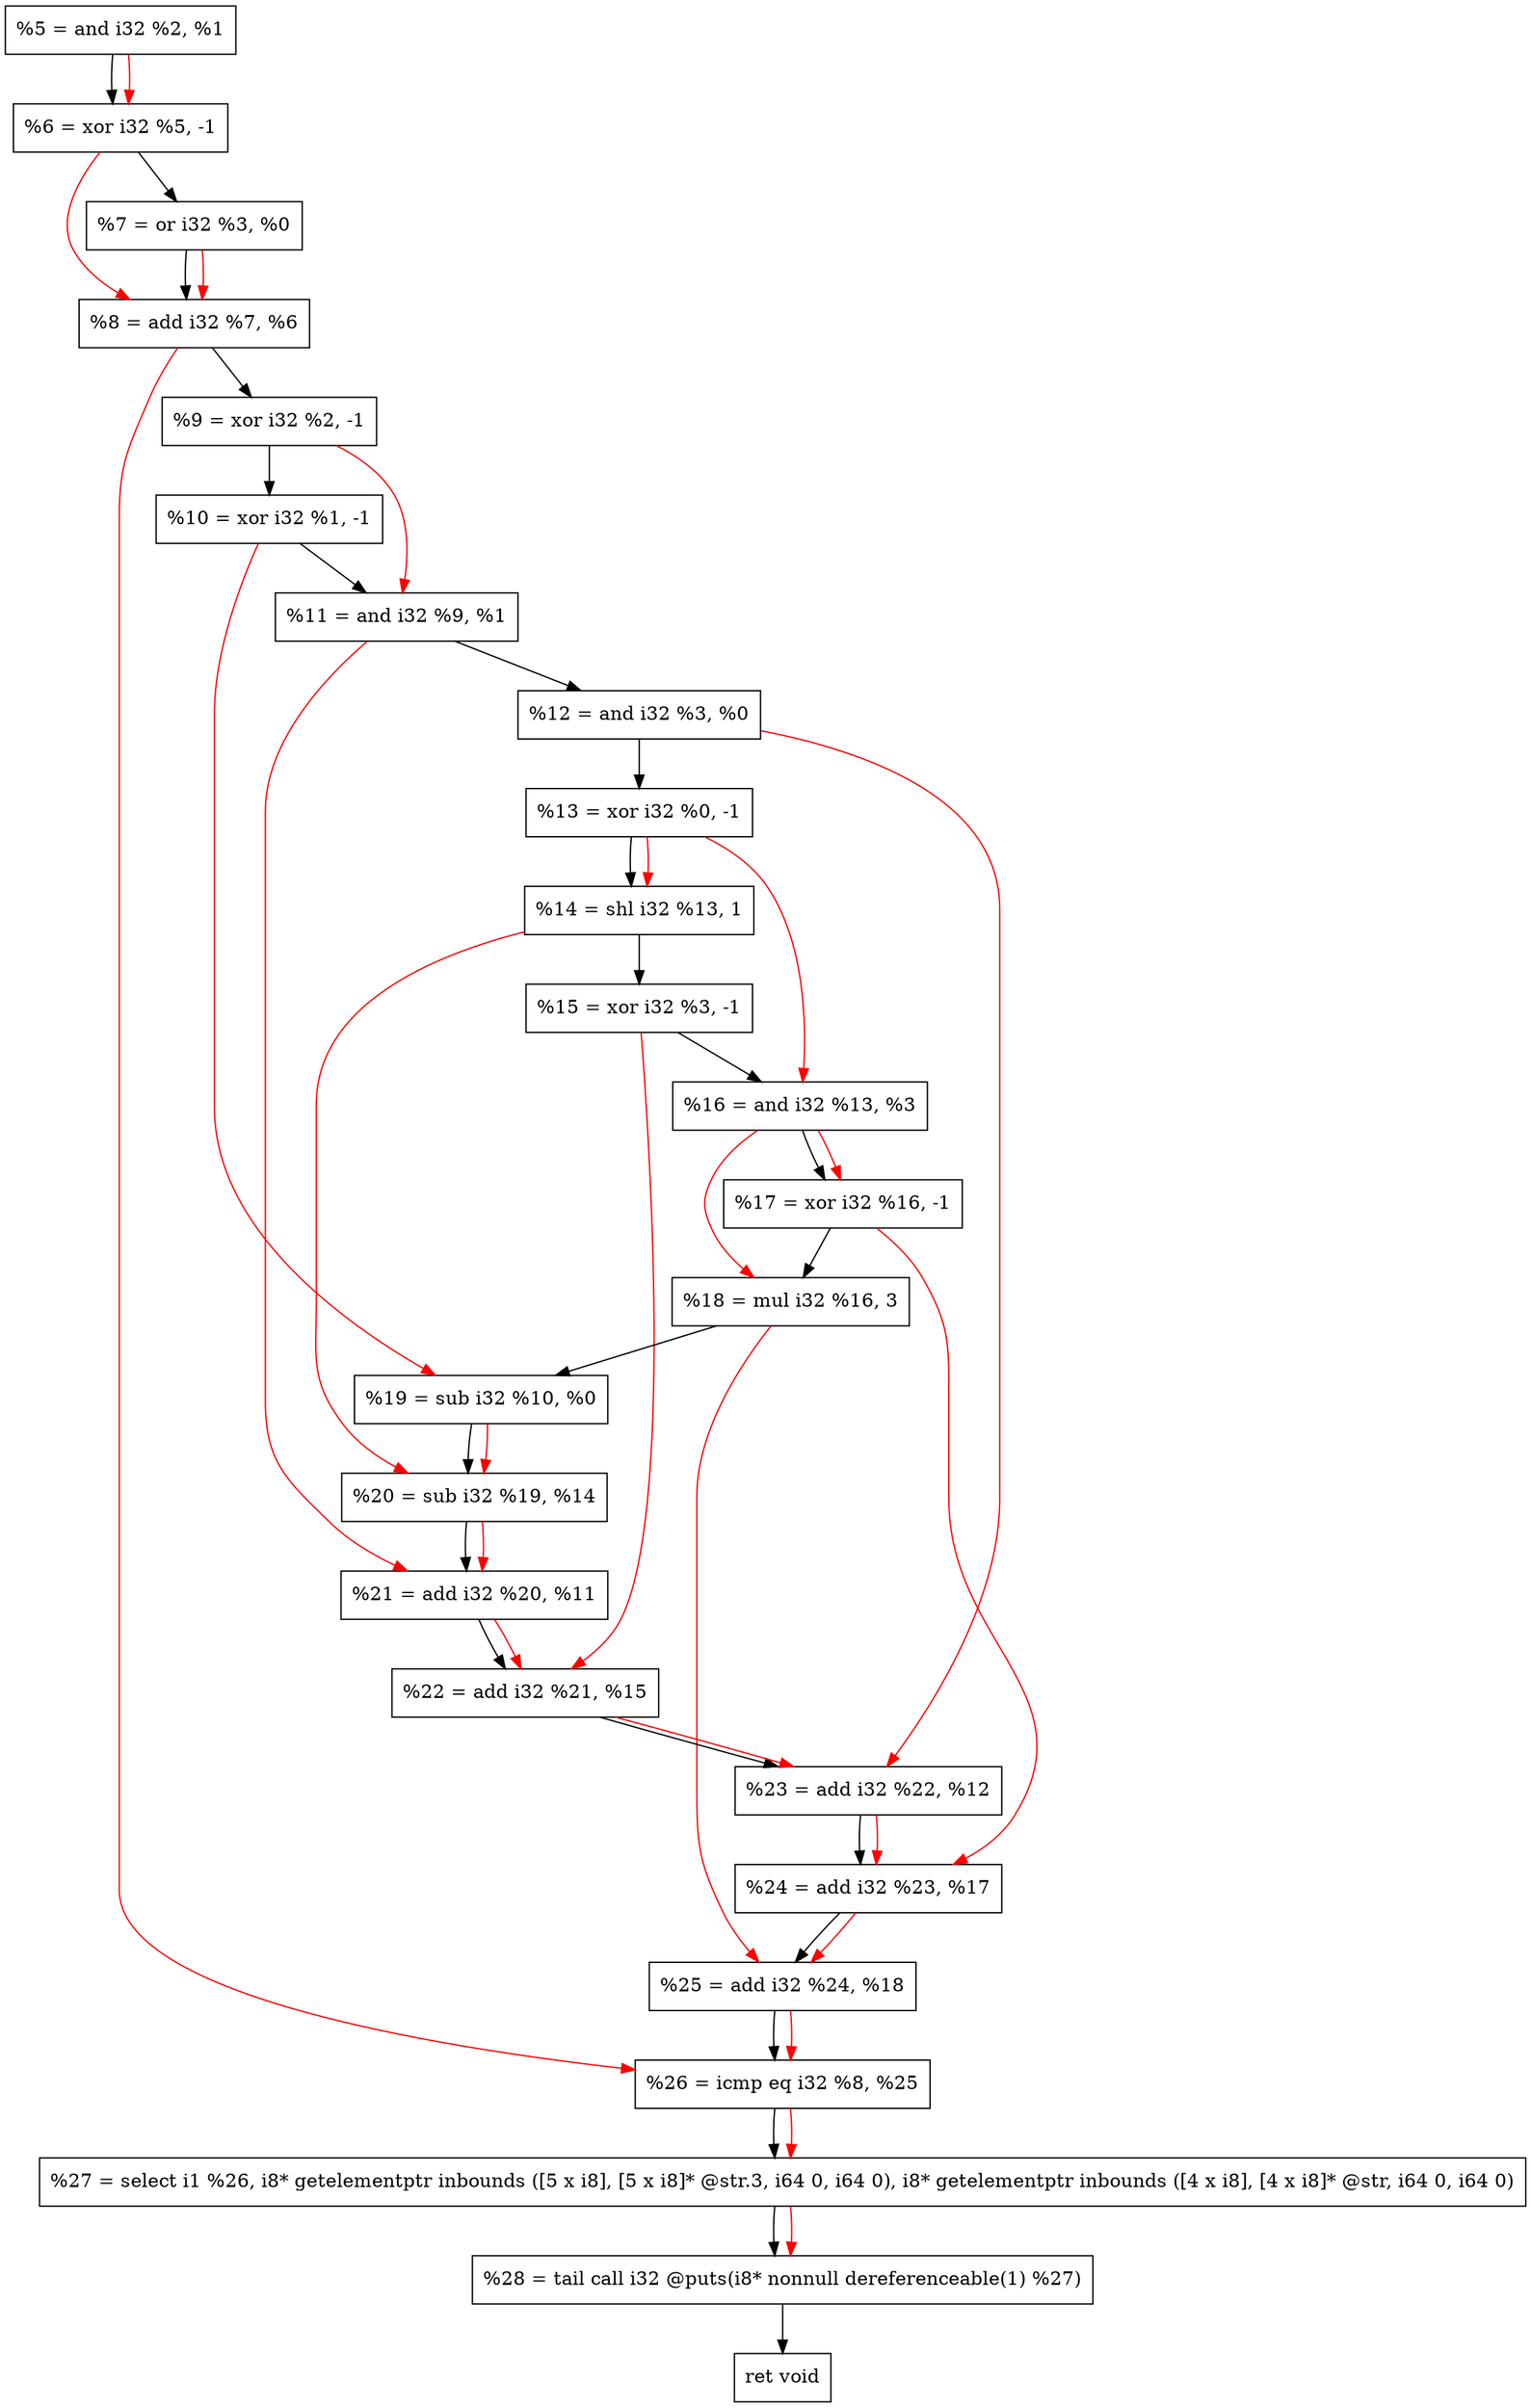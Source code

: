 digraph "DFG for'crackme' function" {
	Node0x24707b0[shape=record, label="  %5 = and i32 %2, %1"];
	Node0x2470e30[shape=record, label="  %6 = xor i32 %5, -1"];
	Node0x2470ea0[shape=record, label="  %7 = or i32 %3, %0"];
	Node0x2470f10[shape=record, label="  %8 = add i32 %7, %6"];
	Node0x2470f80[shape=record, label="  %9 = xor i32 %2, -1"];
	Node0x2470ff0[shape=record, label="  %10 = xor i32 %1, -1"];
	Node0x2471060[shape=record, label="  %11 = and i32 %9, %1"];
	Node0x24710d0[shape=record, label="  %12 = and i32 %3, %0"];
	Node0x2471140[shape=record, label="  %13 = xor i32 %0, -1"];
	Node0x24711e0[shape=record, label="  %14 = shl i32 %13, 1"];
	Node0x2471250[shape=record, label="  %15 = xor i32 %3, -1"];
	Node0x24712c0[shape=record, label="  %16 = and i32 %13, %3"];
	Node0x2471330[shape=record, label="  %17 = xor i32 %16, -1"];
	Node0x24713d0[shape=record, label="  %18 = mul i32 %16, 3"];
	Node0x2471440[shape=record, label="  %19 = sub i32 %10, %0"];
	Node0x24714b0[shape=record, label="  %20 = sub i32 %19, %14"];
	Node0x2471520[shape=record, label="  %21 = add i32 %20, %11"];
	Node0x2471590[shape=record, label="  %22 = add i32 %21, %15"];
	Node0x2471600[shape=record, label="  %23 = add i32 %22, %12"];
	Node0x2471670[shape=record, label="  %24 = add i32 %23, %17"];
	Node0x24716e0[shape=record, label="  %25 = add i32 %24, %18"];
	Node0x2471750[shape=record, label="  %26 = icmp eq i32 %8, %25"];
	Node0x2411268[shape=record, label="  %27 = select i1 %26, i8* getelementptr inbounds ([5 x i8], [5 x i8]* @str.3, i64 0, i64 0), i8* getelementptr inbounds ([4 x i8], [4 x i8]* @str, i64 0, i64 0)"];
	Node0x2471bf0[shape=record, label="  %28 = tail call i32 @puts(i8* nonnull dereferenceable(1) %27)"];
	Node0x2471c40[shape=record, label="  ret void"];
	Node0x24707b0 -> Node0x2470e30;
	Node0x2470e30 -> Node0x2470ea0;
	Node0x2470ea0 -> Node0x2470f10;
	Node0x2470f10 -> Node0x2470f80;
	Node0x2470f80 -> Node0x2470ff0;
	Node0x2470ff0 -> Node0x2471060;
	Node0x2471060 -> Node0x24710d0;
	Node0x24710d0 -> Node0x2471140;
	Node0x2471140 -> Node0x24711e0;
	Node0x24711e0 -> Node0x2471250;
	Node0x2471250 -> Node0x24712c0;
	Node0x24712c0 -> Node0x2471330;
	Node0x2471330 -> Node0x24713d0;
	Node0x24713d0 -> Node0x2471440;
	Node0x2471440 -> Node0x24714b0;
	Node0x24714b0 -> Node0x2471520;
	Node0x2471520 -> Node0x2471590;
	Node0x2471590 -> Node0x2471600;
	Node0x2471600 -> Node0x2471670;
	Node0x2471670 -> Node0x24716e0;
	Node0x24716e0 -> Node0x2471750;
	Node0x2471750 -> Node0x2411268;
	Node0x2411268 -> Node0x2471bf0;
	Node0x2471bf0 -> Node0x2471c40;
edge [color=red]
	Node0x24707b0 -> Node0x2470e30;
	Node0x2470ea0 -> Node0x2470f10;
	Node0x2470e30 -> Node0x2470f10;
	Node0x2470f80 -> Node0x2471060;
	Node0x2471140 -> Node0x24711e0;
	Node0x2471140 -> Node0x24712c0;
	Node0x24712c0 -> Node0x2471330;
	Node0x24712c0 -> Node0x24713d0;
	Node0x2470ff0 -> Node0x2471440;
	Node0x2471440 -> Node0x24714b0;
	Node0x24711e0 -> Node0x24714b0;
	Node0x24714b0 -> Node0x2471520;
	Node0x2471060 -> Node0x2471520;
	Node0x2471520 -> Node0x2471590;
	Node0x2471250 -> Node0x2471590;
	Node0x2471590 -> Node0x2471600;
	Node0x24710d0 -> Node0x2471600;
	Node0x2471600 -> Node0x2471670;
	Node0x2471330 -> Node0x2471670;
	Node0x2471670 -> Node0x24716e0;
	Node0x24713d0 -> Node0x24716e0;
	Node0x2470f10 -> Node0x2471750;
	Node0x24716e0 -> Node0x2471750;
	Node0x2471750 -> Node0x2411268;
	Node0x2411268 -> Node0x2471bf0;
}
